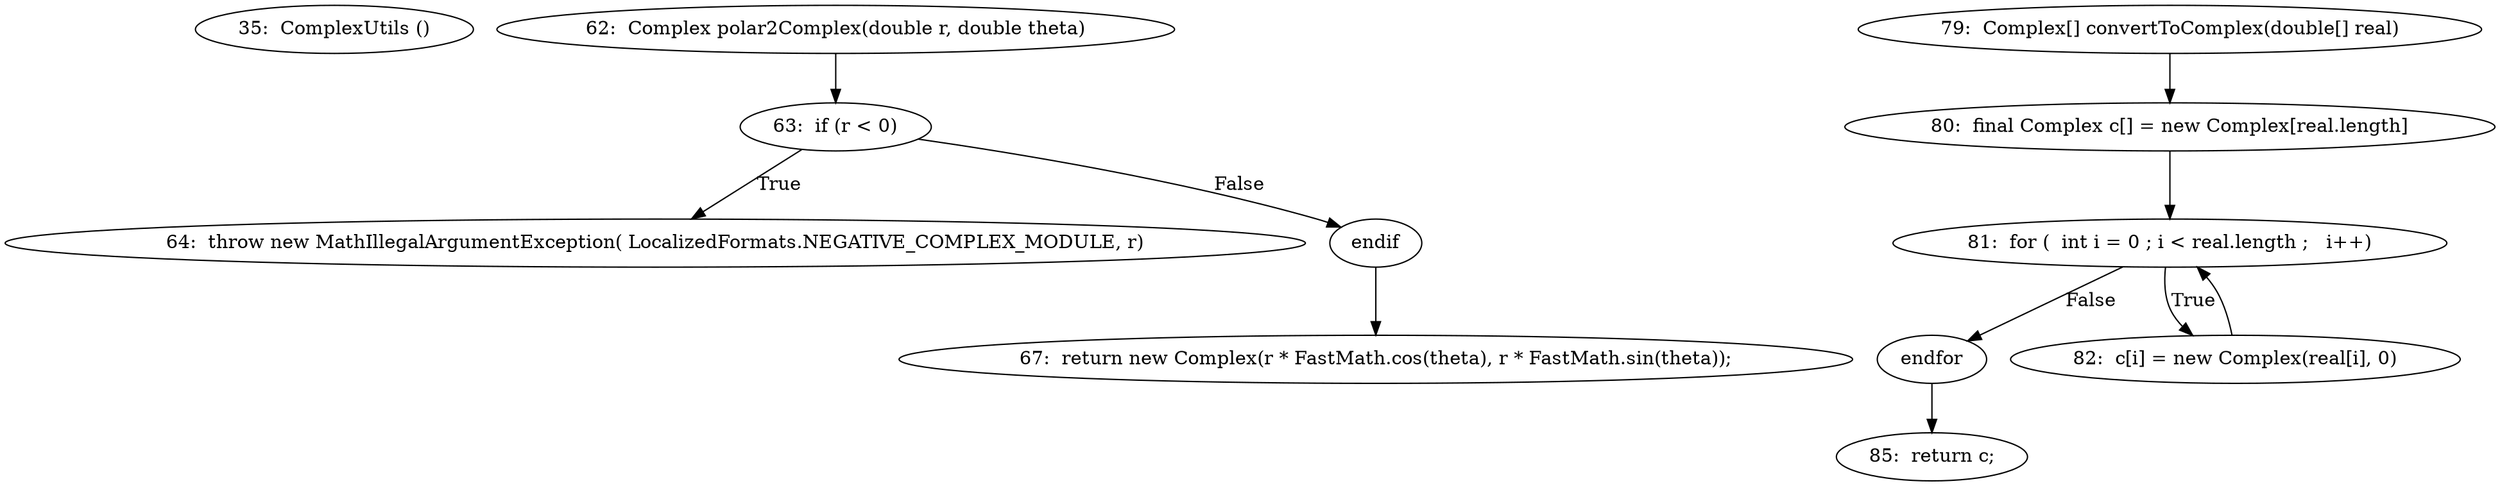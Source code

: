digraph ComplexUtils_CFG {
  // graph-vertices
  v1  [label="35:  ComplexUtils ()"];
  v2  [label="62:  Complex polar2Complex(double r, double theta)"];
  v3  [label="63:  if (r < 0)"];
  v4  [label="64:  throw new MathIllegalArgumentException( LocalizedFormats.NEGATIVE_COMPLEX_MODULE, r)"];
  v5  [label="endif"];
  v6  [label="67:  return new Complex(r * FastMath.cos(theta), r * FastMath.sin(theta));"];
  v7  [label="79:  Complex[] convertToComplex(double[] real)"];
  v8  [label="80:  final Complex c[] = new Complex[real.length]"];
  v9  [label="81:  for (  int i = 0 ; i < real.length ;   i++)"];
  v12  [label="endfor"];
  v13  [label="82:  c[i] = new Complex(real[i], 0)"];
  v14  [label="85:  return c;"];
  // graph-edges
  v2 -> v3;
  v3 -> v4  [label="True"];
  v3 -> v5  [label="False"];
  v5 -> v6;
  v7 -> v8;
  v8 -> v9;
  v9 -> v12  [label="False"];
  v9 -> v13  [label="True"];
  v13 -> v9;
  v12 -> v14;
  // end-of-graph
}
